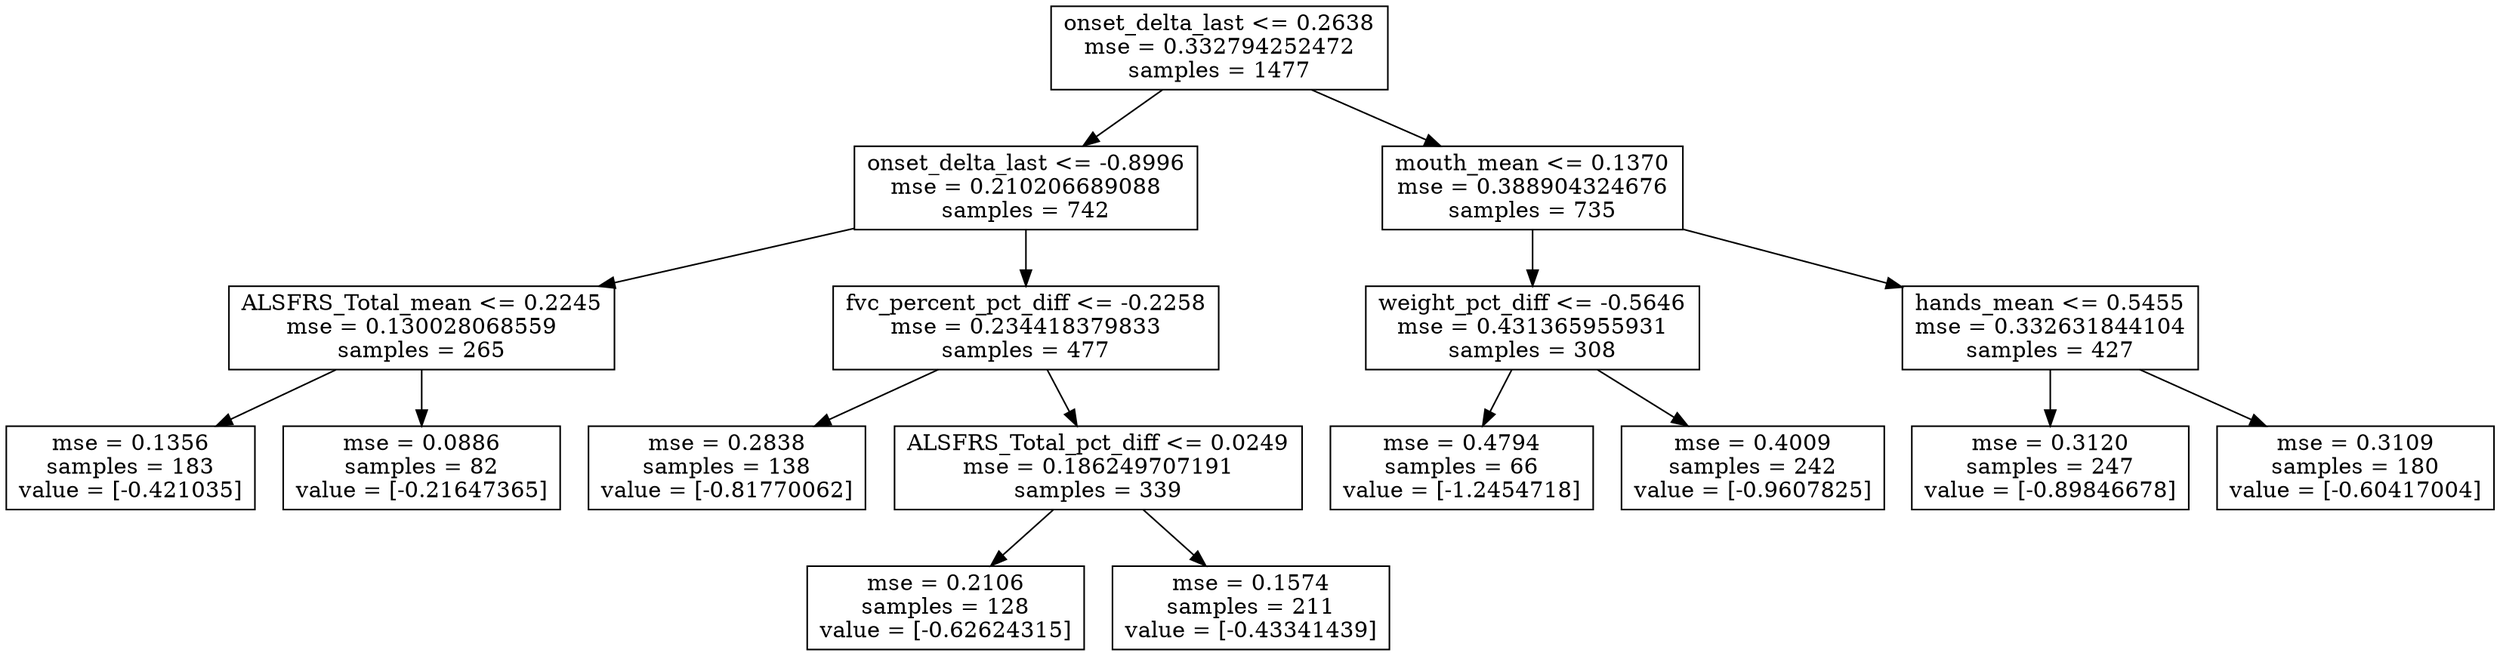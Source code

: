 digraph Tree {
0 [label="onset_delta_last <= 0.2638\nmse = 0.332794252472\nsamples = 1477", shape="box"] ;
1 [label="onset_delta_last <= -0.8996\nmse = 0.210206689088\nsamples = 742", shape="box"] ;
0 -> 1 ;
2 [label="ALSFRS_Total_mean <= 0.2245\nmse = 0.130028068559\nsamples = 265", shape="box"] ;
1 -> 2 ;
3 [label="mse = 0.1356\nsamples = 183\nvalue = [-0.421035]", shape="box"] ;
2 -> 3 ;
4 [label="mse = 0.0886\nsamples = 82\nvalue = [-0.21647365]", shape="box"] ;
2 -> 4 ;
5 [label="fvc_percent_pct_diff <= -0.2258\nmse = 0.234418379833\nsamples = 477", shape="box"] ;
1 -> 5 ;
6 [label="mse = 0.2838\nsamples = 138\nvalue = [-0.81770062]", shape="box"] ;
5 -> 6 ;
7 [label="ALSFRS_Total_pct_diff <= 0.0249\nmse = 0.186249707191\nsamples = 339", shape="box"] ;
5 -> 7 ;
8 [label="mse = 0.2106\nsamples = 128\nvalue = [-0.62624315]", shape="box"] ;
7 -> 8 ;
9 [label="mse = 0.1574\nsamples = 211\nvalue = [-0.43341439]", shape="box"] ;
7 -> 9 ;
10 [label="mouth_mean <= 0.1370\nmse = 0.388904324676\nsamples = 735", shape="box"] ;
0 -> 10 ;
11 [label="weight_pct_diff <= -0.5646\nmse = 0.431365955931\nsamples = 308", shape="box"] ;
10 -> 11 ;
12 [label="mse = 0.4794\nsamples = 66\nvalue = [-1.2454718]", shape="box"] ;
11 -> 12 ;
13 [label="mse = 0.4009\nsamples = 242\nvalue = [-0.9607825]", shape="box"] ;
11 -> 13 ;
14 [label="hands_mean <= 0.5455\nmse = 0.332631844104\nsamples = 427", shape="box"] ;
10 -> 14 ;
15 [label="mse = 0.3120\nsamples = 247\nvalue = [-0.89846678]", shape="box"] ;
14 -> 15 ;
16 [label="mse = 0.3109\nsamples = 180\nvalue = [-0.60417004]", shape="box"] ;
14 -> 16 ;
}